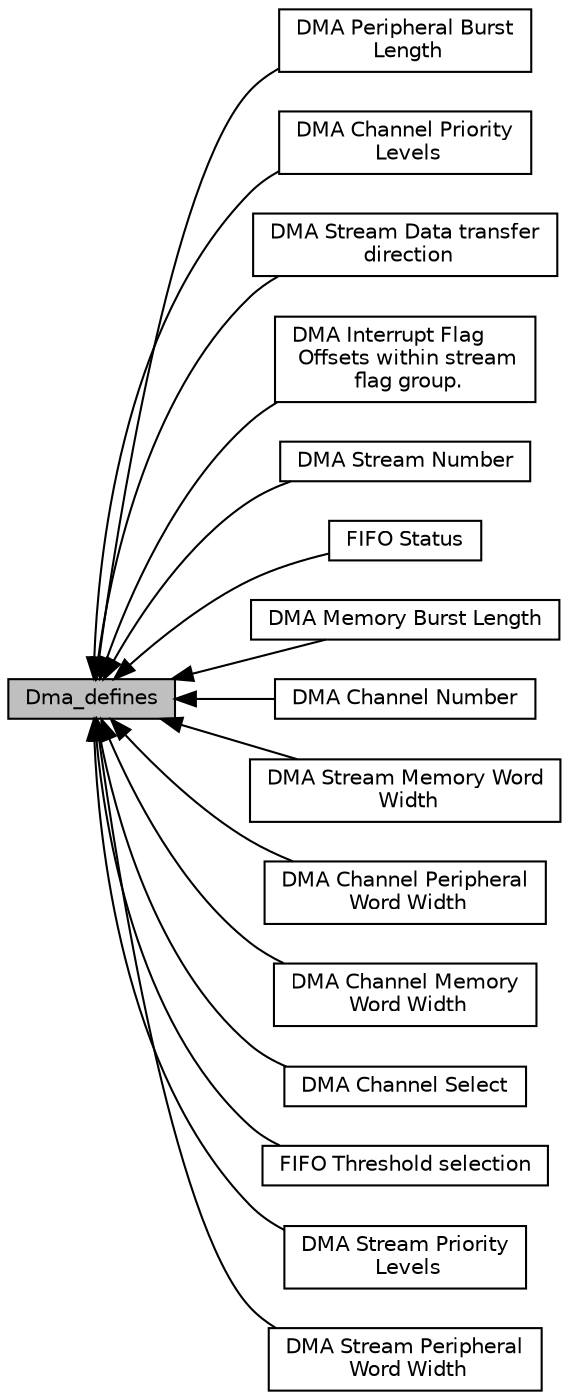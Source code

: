 digraph "Dma_defines"
{
  edge [fontname="Helvetica",fontsize="10",labelfontname="Helvetica",labelfontsize="10"];
  node [fontname="Helvetica",fontsize="10",shape=record];
  rankdir=LR;
  Node7 [label="DMA Peripheral Burst\l Length",height=0.2,width=0.4,color="black", fillcolor="white", style="filled",URL="$group__dma__pburst.html"];
  Node12 [label="DMA Channel Priority\l Levels",height=0.2,width=0.4,color="black", fillcolor="white", style="filled",URL="$group__dma__ch__pri.html"];
  Node3 [label="DMA Stream Data transfer\l direction",height=0.2,width=0.4,color="black", fillcolor="white", style="filled",URL="$group__dma__st__dir.html"];
  Node2 [label="DMA Interrupt Flag\l Offsets within stream\l flag group.",height=0.2,width=0.4,color="black", fillcolor="white", style="filled",URL="$group__dma__if__offset.html",tooltip="group. "];
  Node1 [label="DMA Stream Number",height=0.2,width=0.4,color="black", fillcolor="white", style="filled",URL="$group__dma__st__number.html"];
  Node11 [label="FIFO Status",height=0.2,width=0.4,color="black", fillcolor="white", style="filled",URL="$group__dma__fifo__status.html"];
  Node8 [label="DMA Memory Burst Length",height=0.2,width=0.4,color="black", fillcolor="white", style="filled",URL="$group__dma__mburst.html"];
  Node15 [label="DMA Channel Number",height=0.2,width=0.4,color="black", fillcolor="white", style="filled",URL="$group__dma__ch.html"];
  Node5 [label="DMA Stream Memory Word\l Width",height=0.2,width=0.4,color="black", fillcolor="white", style="filled",URL="$group__dma__st__memwidth.html"];
  Node14 [label="DMA Channel Peripheral\l Word Width",height=0.2,width=0.4,color="black", fillcolor="white", style="filled",URL="$group__dma__ch__perwidth.html"];
  Node13 [label="DMA Channel Memory\l Word Width",height=0.2,width=0.4,color="black", fillcolor="white", style="filled",URL="$group__dma__ch__memwidth.html"];
  Node9 [label="DMA Channel Select",height=0.2,width=0.4,color="black", fillcolor="white", style="filled",URL="$group__dma__ch__sel.html"];
  Node10 [label="FIFO Threshold selection",height=0.2,width=0.4,color="black", fillcolor="white", style="filled",URL="$group__dma__fifo__thresh.html"];
  Node6 [label="DMA Stream Priority\l Levels",height=0.2,width=0.4,color="black", fillcolor="white", style="filled",URL="$group__dma__st__pri.html"];
  Node0 [label="Dma_defines",height=0.2,width=0.4,color="black", fillcolor="grey75", style="filled", fontcolor="black"];
  Node4 [label="DMA Stream Peripheral\l Word Width",height=0.2,width=0.4,color="black", fillcolor="white", style="filled",URL="$group__dma__st__perwidth.html"];
  Node0->Node1 [shape=plaintext, dir="back", style="solid"];
  Node0->Node2 [shape=plaintext, dir="back", style="solid"];
  Node0->Node3 [shape=plaintext, dir="back", style="solid"];
  Node0->Node4 [shape=plaintext, dir="back", style="solid"];
  Node0->Node5 [shape=plaintext, dir="back", style="solid"];
  Node0->Node6 [shape=plaintext, dir="back", style="solid"];
  Node0->Node7 [shape=plaintext, dir="back", style="solid"];
  Node0->Node8 [shape=plaintext, dir="back", style="solid"];
  Node0->Node9 [shape=plaintext, dir="back", style="solid"];
  Node0->Node10 [shape=plaintext, dir="back", style="solid"];
  Node0->Node11 [shape=plaintext, dir="back", style="solid"];
  Node0->Node12 [shape=plaintext, dir="back", style="solid"];
  Node0->Node13 [shape=plaintext, dir="back", style="solid"];
  Node0->Node14 [shape=plaintext, dir="back", style="solid"];
  Node0->Node15 [shape=plaintext, dir="back", style="solid"];
}
